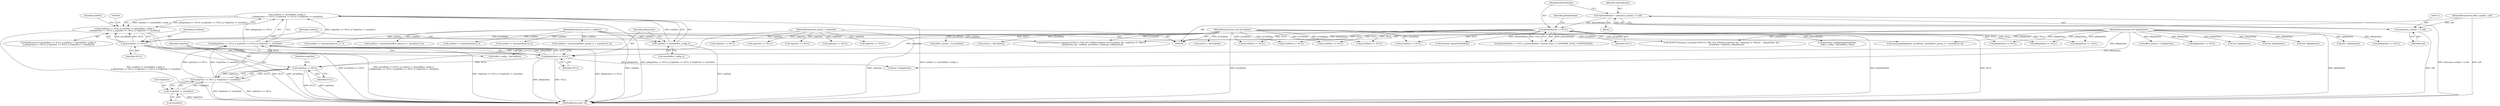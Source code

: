 digraph "0_Android_f490fc335772a9b14e78997486f4a572b0594c04@API" {
"1000175" [label="(Call,cmdSize != sizeof(effect_config_t)\n || pReplyData == NULL || replySize == NULL || *replySize != sizeof(int))"];
"1000176" [label="(Call,cmdSize != sizeof(effect_config_t))"];
"1000103" [label="(MethodParameterIn,uint32_t cmdSize)"];
"1000180" [label="(Call,pReplyData == NULL || replySize == NULL || *replySize != sizeof(int))"];
"1000181" [label="(Call,pReplyData == NULL)"];
"1000106" [label="(MethodParameterIn,void *pReplyData)"];
"1000172" [label="(Call,pCmdData == NULL)"];
"1000104" [label="(MethodParameterIn,void *pCmdData)"];
"1000117" [label="(Call,pDwmModule == NULL)"];
"1000109" [label="(Call,*pDwmModule = (downmix_module_t *) self)"];
"1000111" [label="(Call,(downmix_module_t *) self)"];
"1000101" [label="(MethodParameterIn,effect_handle_t self)"];
"1000184" [label="(Call,replySize == NULL || *replySize != sizeof(int))"];
"1000185" [label="(Call,replySize == NULL)"];
"1000105" [label="(MethodParameterIn,uint32_t *replySize)"];
"1000188" [label="(Call,*replySize != sizeof(int))"];
"1000171" [label="(Call,pCmdData == NULL || cmdSize != sizeof(effect_config_t)\n || pReplyData == NULL || replySize == NULL || *replySize != sizeof(int))"];
"1000199" [label="(Call,(int *) pReplyData)"];
"1000491" [label="(Call,pCmdData == NULL)"];
"1000118" [label="(Identifier,pDwmModule)"];
"1000183" [label="(Identifier,NULL)"];
"1000175" [label="(Call,cmdSize != sizeof(effect_config_t)\n || pReplyData == NULL || replySize == NULL || *replySize != sizeof(int))"];
"1000149" [label="(Call,replySize == NULL)"];
"1000170" [label="(ControlStructure,if (pCmdData == NULL || cmdSize != sizeof(effect_config_t)\n || pReplyData == NULL || replySize == NULL || *replySize != sizeof(int)))"];
"1000440" [label="(Call,(int *)pReplyData)"];
"1000512" [label="(Call,cmdSize != (int)sizeof(uint32_t) * 2)"];
"1000562" [label="(Call,pCmdData == NULL)"];
"1000310" [label="(Call,ALOGV(\"Downmix_Command EFFECT_CMD_SET_PARAM cmdSize %d pCmdData %p, *replySize %\" PRIu32\n \", pReplyData %p\", cmdSize, pCmdData, *replySize, pReplyData))"];
"1000494" [label="(Call,cmdSize != (int)sizeof(uint32_t))"];
"1000119" [label="(Identifier,NULL)"];
"1000111" [label="(Call,(downmix_module_t *) self)"];
"1000113" [label="(Identifier,self)"];
"1000323" [label="(Call,cmdSize < (int)(sizeof(effect_param_t) + sizeof(int32_t)))"];
"1000585" [label="(MethodReturn,static int)"];
"1000163" [label="(Call,(int *) pReplyData)"];
"1000202" [label="(Call,Downmix_Configure(pDwmModule,\n (effect_config_t *)pCmdData, false))"];
"1000509" [label="(Call,pCmdData == NULL)"];
"1000196" [label="(Identifier,EINVAL)"];
"1000106" [label="(MethodParameterIn,void *pReplyData)"];
"1000172" [label="(Call,pCmdData == NULL)"];
"1000266" [label="(Call,memcpy(pReplyData, pCmdData, sizeof(effect_param_t) + sizeof(int32_t)))"];
"1000105" [label="(MethodParameterIn,uint32_t *replySize)"];
"1000533" [label="(Call,(uint32_t *)pCmdData)"];
"1000333" [label="(Call,pReplyData == NULL)"];
"1000263" [label="(Call,(effect_param_t *) pReplyData)"];
"1000103" [label="(MethodParameterIn,uint32_t cmdSize)"];
"1000180" [label="(Call,pReplyData == NULL || replySize == NULL || *replySize != sizeof(int))"];
"1000171" [label="(Call,pCmdData == NULL || cmdSize != sizeof(effect_config_t)\n || pReplyData == NULL || replySize == NULL || *replySize != sizeof(int))"];
"1000448" [label="(Call,pReplyData == NULL)"];
"1000173" [label="(Identifier,pCmdData)"];
"1000565" [label="(Call,cmdSize != (int)sizeof(uint32_t))"];
"1000104" [label="(MethodParameterIn,void *pCmdData)"];
"1000189" [label="(Call,*replySize)"];
"1000237" [label="(Call,pReplyData == NULL)"];
"1000241" [label="(Call,replySize == NULL)"];
"1000186" [label="(Identifier,replySize)"];
"1000185" [label="(Call,replySize == NULL)"];
"1000117" [label="(Call,pDwmModule == NULL)"];
"1000176" [label="(Call,cmdSize != sizeof(effect_config_t))"];
"1000174" [label="(Identifier,NULL)"];
"1000215" [label="(Call,ALOGV(\"Downmix_Command EFFECT_CMD_GET_PARAM pCmdData %p, *replySize %\" PRIu32 \", pReplyData: %p\",\n                pCmdData, *replySize, pReplyData))"];
"1000110" [label="(Identifier,pDwmModule)"];
"1000181" [label="(Call,pReplyData == NULL)"];
"1000354" [label="(Call,(effect_param_t *) pCmdData)"];
"1000123" [label="(Identifier,pDwmModule)"];
"1000166" [label="(Call,Downmix_Init(pDwmModule))"];
"1000373" [label="(Call,(int *)pReplyData)"];
"1000116" [label="(Call,pDwmModule == NULL || pDwmModule->context.state == DOWNMIX_STATE_UNINITIALIZED)"];
"1000187" [label="(Identifier,NULL)"];
"1000184" [label="(Call,replySize == NULL || *replySize != sizeof(int))"];
"1000227" [label="(Call,cmdSize < (int)(sizeof(effect_param_t) + sizeof(int32_t)))"];
"1000547" [label="(Call,(uint32_t *)pCmdData)"];
"1000223" [label="(Call,pCmdData == NULL)"];
"1000107" [label="(Block,)"];
"1000188" [label="(Call,*replySize != sizeof(int))"];
"1000109" [label="(Call,*pDwmModule = (downmix_module_t *) self)"];
"1000190" [label="(Identifier,replySize)"];
"1000178" [label="(Call,sizeof(effect_config_t))"];
"1000177" [label="(Identifier,cmdSize)"];
"1000319" [label="(Call,pCmdData == NULL)"];
"1000191" [label="(Call,sizeof(int))"];
"1000405" [label="(Call,pReplyData == NULL)"];
"1000483" [label="(Call,(int *)pReplyData)"];
"1000204" [label="(Call,(effect_config_t *)pCmdData)"];
"1000452" [label="(Call,replySize == NULL)"];
"1000182" [label="(Identifier,pReplyData)"];
"1000409" [label="(Call,replySize == NULL)"];
"1000101" [label="(MethodParameterIn,effect_handle_t self)"];
"1000337" [label="(Call,replySize == NULL)"];
"1000145" [label="(Call,pReplyData == NULL)"];
"1000175" -> "1000171"  [label="AST: "];
"1000175" -> "1000176"  [label="CFG: "];
"1000175" -> "1000180"  [label="CFG: "];
"1000176" -> "1000175"  [label="AST: "];
"1000180" -> "1000175"  [label="AST: "];
"1000171" -> "1000175"  [label="CFG: "];
"1000175" -> "1000585"  [label="DDG: pReplyData == NULL || replySize == NULL || *replySize != sizeof(int)"];
"1000175" -> "1000585"  [label="DDG: cmdSize != sizeof(effect_config_t)"];
"1000175" -> "1000171"  [label="DDG: cmdSize != sizeof(effect_config_t)"];
"1000175" -> "1000171"  [label="DDG: pReplyData == NULL || replySize == NULL || *replySize != sizeof(int)"];
"1000176" -> "1000175"  [label="DDG: cmdSize"];
"1000180" -> "1000175"  [label="DDG: pReplyData == NULL"];
"1000180" -> "1000175"  [label="DDG: replySize == NULL || *replySize != sizeof(int)"];
"1000176" -> "1000178"  [label="CFG: "];
"1000177" -> "1000176"  [label="AST: "];
"1000178" -> "1000176"  [label="AST: "];
"1000182" -> "1000176"  [label="CFG: "];
"1000176" -> "1000585"  [label="DDG: cmdSize"];
"1000103" -> "1000176"  [label="DDG: cmdSize"];
"1000103" -> "1000100"  [label="AST: "];
"1000103" -> "1000585"  [label="DDG: cmdSize"];
"1000103" -> "1000227"  [label="DDG: cmdSize"];
"1000103" -> "1000310"  [label="DDG: cmdSize"];
"1000103" -> "1000323"  [label="DDG: cmdSize"];
"1000103" -> "1000494"  [label="DDG: cmdSize"];
"1000103" -> "1000512"  [label="DDG: cmdSize"];
"1000103" -> "1000565"  [label="DDG: cmdSize"];
"1000180" -> "1000181"  [label="CFG: "];
"1000180" -> "1000184"  [label="CFG: "];
"1000181" -> "1000180"  [label="AST: "];
"1000184" -> "1000180"  [label="AST: "];
"1000180" -> "1000585"  [label="DDG: replySize == NULL || *replySize != sizeof(int)"];
"1000180" -> "1000585"  [label="DDG: pReplyData == NULL"];
"1000181" -> "1000180"  [label="DDG: pReplyData"];
"1000181" -> "1000180"  [label="DDG: NULL"];
"1000184" -> "1000180"  [label="DDG: replySize == NULL"];
"1000184" -> "1000180"  [label="DDG: *replySize != sizeof(int)"];
"1000181" -> "1000183"  [label="CFG: "];
"1000182" -> "1000181"  [label="AST: "];
"1000183" -> "1000181"  [label="AST: "];
"1000186" -> "1000181"  [label="CFG: "];
"1000181" -> "1000585"  [label="DDG: pReplyData"];
"1000181" -> "1000585"  [label="DDG: NULL"];
"1000106" -> "1000181"  [label="DDG: pReplyData"];
"1000172" -> "1000181"  [label="DDG: NULL"];
"1000181" -> "1000185"  [label="DDG: NULL"];
"1000181" -> "1000199"  [label="DDG: pReplyData"];
"1000106" -> "1000100"  [label="AST: "];
"1000106" -> "1000585"  [label="DDG: pReplyData"];
"1000106" -> "1000145"  [label="DDG: pReplyData"];
"1000106" -> "1000163"  [label="DDG: pReplyData"];
"1000106" -> "1000199"  [label="DDG: pReplyData"];
"1000106" -> "1000215"  [label="DDG: pReplyData"];
"1000106" -> "1000237"  [label="DDG: pReplyData"];
"1000106" -> "1000263"  [label="DDG: pReplyData"];
"1000106" -> "1000266"  [label="DDG: pReplyData"];
"1000106" -> "1000310"  [label="DDG: pReplyData"];
"1000106" -> "1000333"  [label="DDG: pReplyData"];
"1000106" -> "1000373"  [label="DDG: pReplyData"];
"1000106" -> "1000405"  [label="DDG: pReplyData"];
"1000106" -> "1000440"  [label="DDG: pReplyData"];
"1000106" -> "1000448"  [label="DDG: pReplyData"];
"1000106" -> "1000483"  [label="DDG: pReplyData"];
"1000172" -> "1000171"  [label="AST: "];
"1000172" -> "1000174"  [label="CFG: "];
"1000173" -> "1000172"  [label="AST: "];
"1000174" -> "1000172"  [label="AST: "];
"1000177" -> "1000172"  [label="CFG: "];
"1000171" -> "1000172"  [label="CFG: "];
"1000172" -> "1000585"  [label="DDG: pCmdData"];
"1000172" -> "1000585"  [label="DDG: NULL"];
"1000172" -> "1000171"  [label="DDG: pCmdData"];
"1000172" -> "1000171"  [label="DDG: NULL"];
"1000104" -> "1000172"  [label="DDG: pCmdData"];
"1000117" -> "1000172"  [label="DDG: NULL"];
"1000172" -> "1000204"  [label="DDG: pCmdData"];
"1000104" -> "1000100"  [label="AST: "];
"1000104" -> "1000585"  [label="DDG: pCmdData"];
"1000104" -> "1000204"  [label="DDG: pCmdData"];
"1000104" -> "1000215"  [label="DDG: pCmdData"];
"1000104" -> "1000223"  [label="DDG: pCmdData"];
"1000104" -> "1000266"  [label="DDG: pCmdData"];
"1000104" -> "1000310"  [label="DDG: pCmdData"];
"1000104" -> "1000319"  [label="DDG: pCmdData"];
"1000104" -> "1000354"  [label="DDG: pCmdData"];
"1000104" -> "1000491"  [label="DDG: pCmdData"];
"1000104" -> "1000509"  [label="DDG: pCmdData"];
"1000104" -> "1000533"  [label="DDG: pCmdData"];
"1000104" -> "1000547"  [label="DDG: pCmdData"];
"1000104" -> "1000562"  [label="DDG: pCmdData"];
"1000117" -> "1000116"  [label="AST: "];
"1000117" -> "1000119"  [label="CFG: "];
"1000118" -> "1000117"  [label="AST: "];
"1000119" -> "1000117"  [label="AST: "];
"1000123" -> "1000117"  [label="CFG: "];
"1000116" -> "1000117"  [label="CFG: "];
"1000117" -> "1000585"  [label="DDG: pDwmModule"];
"1000117" -> "1000585"  [label="DDG: NULL"];
"1000117" -> "1000116"  [label="DDG: pDwmModule"];
"1000117" -> "1000116"  [label="DDG: NULL"];
"1000109" -> "1000117"  [label="DDG: pDwmModule"];
"1000117" -> "1000145"  [label="DDG: NULL"];
"1000117" -> "1000166"  [label="DDG: pDwmModule"];
"1000117" -> "1000202"  [label="DDG: pDwmModule"];
"1000117" -> "1000223"  [label="DDG: NULL"];
"1000117" -> "1000319"  [label="DDG: NULL"];
"1000117" -> "1000405"  [label="DDG: NULL"];
"1000117" -> "1000448"  [label="DDG: NULL"];
"1000117" -> "1000491"  [label="DDG: NULL"];
"1000117" -> "1000509"  [label="DDG: NULL"];
"1000117" -> "1000562"  [label="DDG: NULL"];
"1000109" -> "1000107"  [label="AST: "];
"1000109" -> "1000111"  [label="CFG: "];
"1000110" -> "1000109"  [label="AST: "];
"1000111" -> "1000109"  [label="AST: "];
"1000118" -> "1000109"  [label="CFG: "];
"1000109" -> "1000585"  [label="DDG: (downmix_module_t *) self"];
"1000111" -> "1000109"  [label="DDG: self"];
"1000111" -> "1000113"  [label="CFG: "];
"1000112" -> "1000111"  [label="AST: "];
"1000113" -> "1000111"  [label="AST: "];
"1000111" -> "1000585"  [label="DDG: self"];
"1000101" -> "1000111"  [label="DDG: self"];
"1000101" -> "1000100"  [label="AST: "];
"1000101" -> "1000585"  [label="DDG: self"];
"1000184" -> "1000185"  [label="CFG: "];
"1000184" -> "1000188"  [label="CFG: "];
"1000185" -> "1000184"  [label="AST: "];
"1000188" -> "1000184"  [label="AST: "];
"1000184" -> "1000585"  [label="DDG: *replySize != sizeof(int)"];
"1000184" -> "1000585"  [label="DDG: replySize == NULL"];
"1000185" -> "1000184"  [label="DDG: replySize"];
"1000185" -> "1000184"  [label="DDG: NULL"];
"1000188" -> "1000184"  [label="DDG: *replySize"];
"1000185" -> "1000187"  [label="CFG: "];
"1000186" -> "1000185"  [label="AST: "];
"1000187" -> "1000185"  [label="AST: "];
"1000190" -> "1000185"  [label="CFG: "];
"1000185" -> "1000585"  [label="DDG: replySize"];
"1000185" -> "1000585"  [label="DDG: NULL"];
"1000105" -> "1000185"  [label="DDG: replySize"];
"1000105" -> "1000100"  [label="AST: "];
"1000105" -> "1000585"  [label="DDG: replySize"];
"1000105" -> "1000149"  [label="DDG: replySize"];
"1000105" -> "1000241"  [label="DDG: replySize"];
"1000105" -> "1000337"  [label="DDG: replySize"];
"1000105" -> "1000409"  [label="DDG: replySize"];
"1000105" -> "1000452"  [label="DDG: replySize"];
"1000188" -> "1000191"  [label="CFG: "];
"1000189" -> "1000188"  [label="AST: "];
"1000191" -> "1000188"  [label="AST: "];
"1000188" -> "1000585"  [label="DDG: *replySize"];
"1000171" -> "1000170"  [label="AST: "];
"1000196" -> "1000171"  [label="CFG: "];
"1000200" -> "1000171"  [label="CFG: "];
"1000171" -> "1000585"  [label="DDG: pCmdData == NULL"];
"1000171" -> "1000585"  [label="DDG: pCmdData == NULL || cmdSize != sizeof(effect_config_t)\n || pReplyData == NULL || replySize == NULL || *replySize != sizeof(int)"];
"1000171" -> "1000585"  [label="DDG: cmdSize != sizeof(effect_config_t)\n || pReplyData == NULL || replySize == NULL || *replySize != sizeof(int)"];
}
